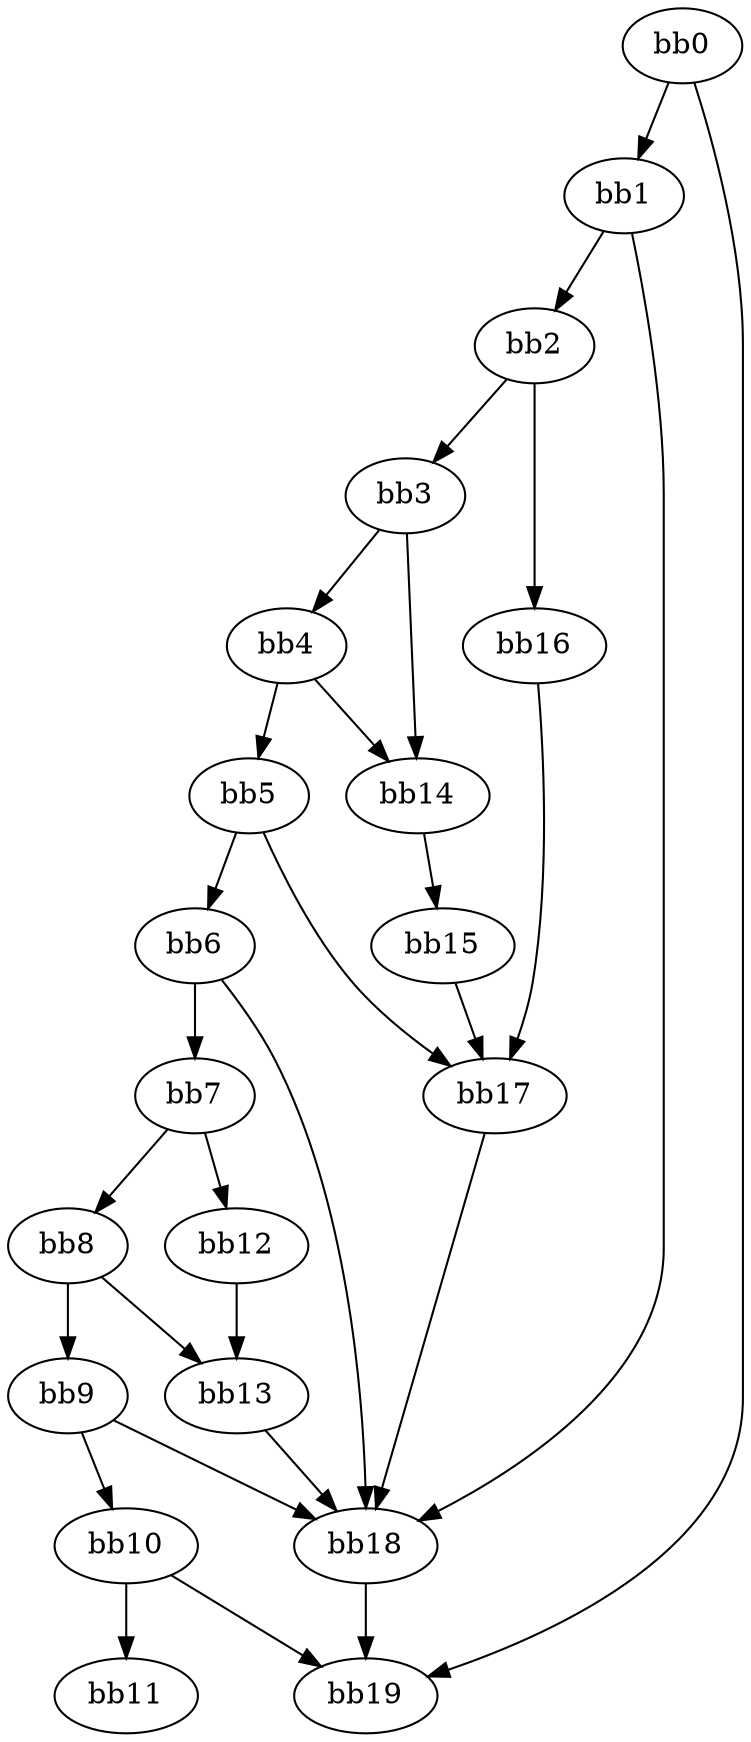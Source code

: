 digraph {
    0 [ label = "bb0\l" ]
    1 [ label = "bb1\l" ]
    2 [ label = "bb2\l" ]
    3 [ label = "bb3\l" ]
    4 [ label = "bb4\l" ]
    5 [ label = "bb5\l" ]
    6 [ label = "bb6\l" ]
    7 [ label = "bb7\l" ]
    8 [ label = "bb8\l" ]
    9 [ label = "bb9\l" ]
    10 [ label = "bb10\l" ]
    11 [ label = "bb11\l" ]
    12 [ label = "bb12\l" ]
    13 [ label = "bb13\l" ]
    14 [ label = "bb14\l" ]
    15 [ label = "bb15\l" ]
    16 [ label = "bb16\l" ]
    17 [ label = "bb17\l" ]
    18 [ label = "bb18\l" ]
    19 [ label = "bb19\l" ]
    0 -> 1 [ ]
    0 -> 19 [ ]
    1 -> 2 [ ]
    1 -> 18 [ ]
    2 -> 3 [ ]
    2 -> 16 [ ]
    3 -> 4 [ ]
    3 -> 14 [ ]
    4 -> 5 [ ]
    4 -> 14 [ ]
    5 -> 6 [ ]
    5 -> 17 [ ]
    6 -> 7 [ ]
    6 -> 18 [ ]
    7 -> 8 [ ]
    7 -> 12 [ ]
    8 -> 9 [ ]
    8 -> 13 [ ]
    9 -> 10 [ ]
    9 -> 18 [ ]
    10 -> 11 [ ]
    10 -> 19 [ ]
    12 -> 13 [ ]
    13 -> 18 [ ]
    14 -> 15 [ ]
    15 -> 17 [ ]
    16 -> 17 [ ]
    17 -> 18 [ ]
    18 -> 19 [ ]
}

